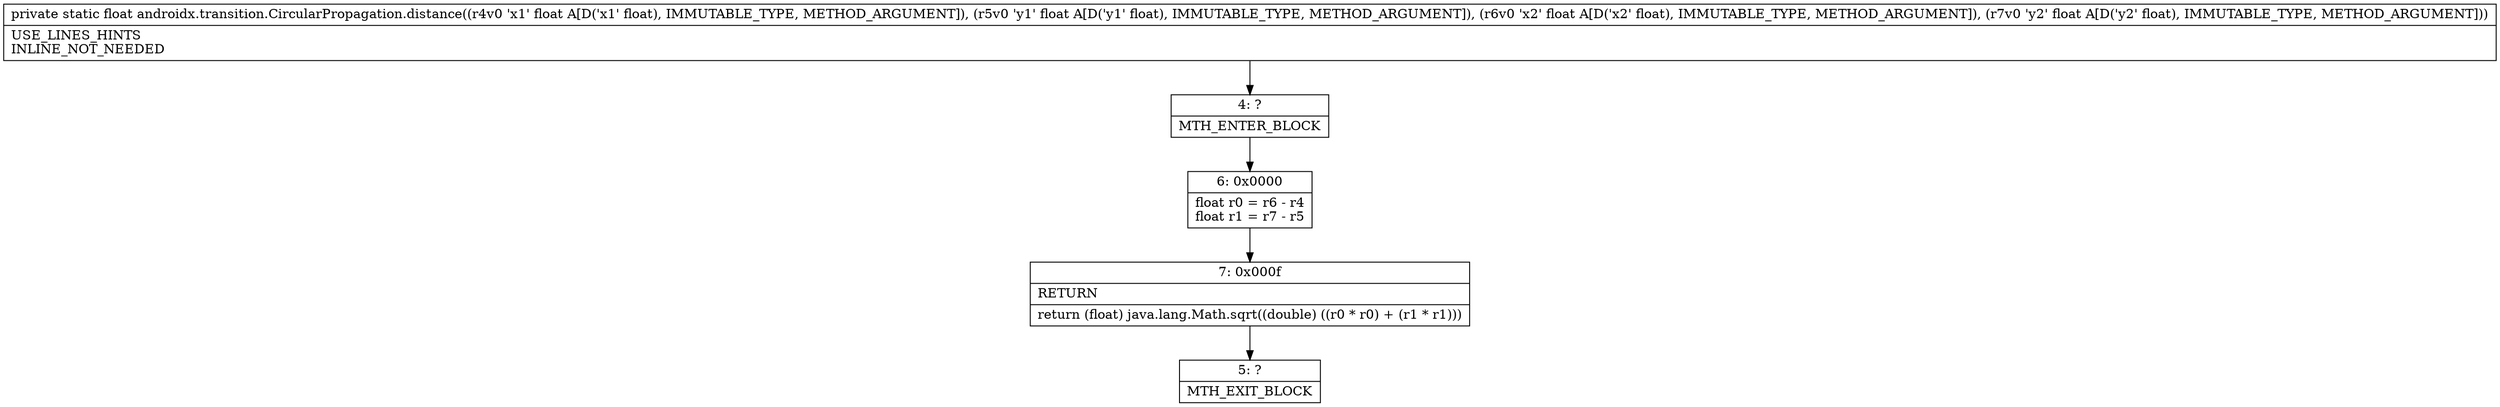 digraph "CFG forandroidx.transition.CircularPropagation.distance(FFFF)F" {
Node_4 [shape=record,label="{4\:\ ?|MTH_ENTER_BLOCK\l}"];
Node_6 [shape=record,label="{6\:\ 0x0000|float r0 = r6 \- r4\lfloat r1 = r7 \- r5\l}"];
Node_7 [shape=record,label="{7\:\ 0x000f|RETURN\l|return (float) java.lang.Math.sqrt((double) ((r0 * r0) + (r1 * r1)))\l}"];
Node_5 [shape=record,label="{5\:\ ?|MTH_EXIT_BLOCK\l}"];
MethodNode[shape=record,label="{private static float androidx.transition.CircularPropagation.distance((r4v0 'x1' float A[D('x1' float), IMMUTABLE_TYPE, METHOD_ARGUMENT]), (r5v0 'y1' float A[D('y1' float), IMMUTABLE_TYPE, METHOD_ARGUMENT]), (r6v0 'x2' float A[D('x2' float), IMMUTABLE_TYPE, METHOD_ARGUMENT]), (r7v0 'y2' float A[D('y2' float), IMMUTABLE_TYPE, METHOD_ARGUMENT]))  | USE_LINES_HINTS\lINLINE_NOT_NEEDED\l}"];
MethodNode -> Node_4;Node_4 -> Node_6;
Node_6 -> Node_7;
Node_7 -> Node_5;
}

